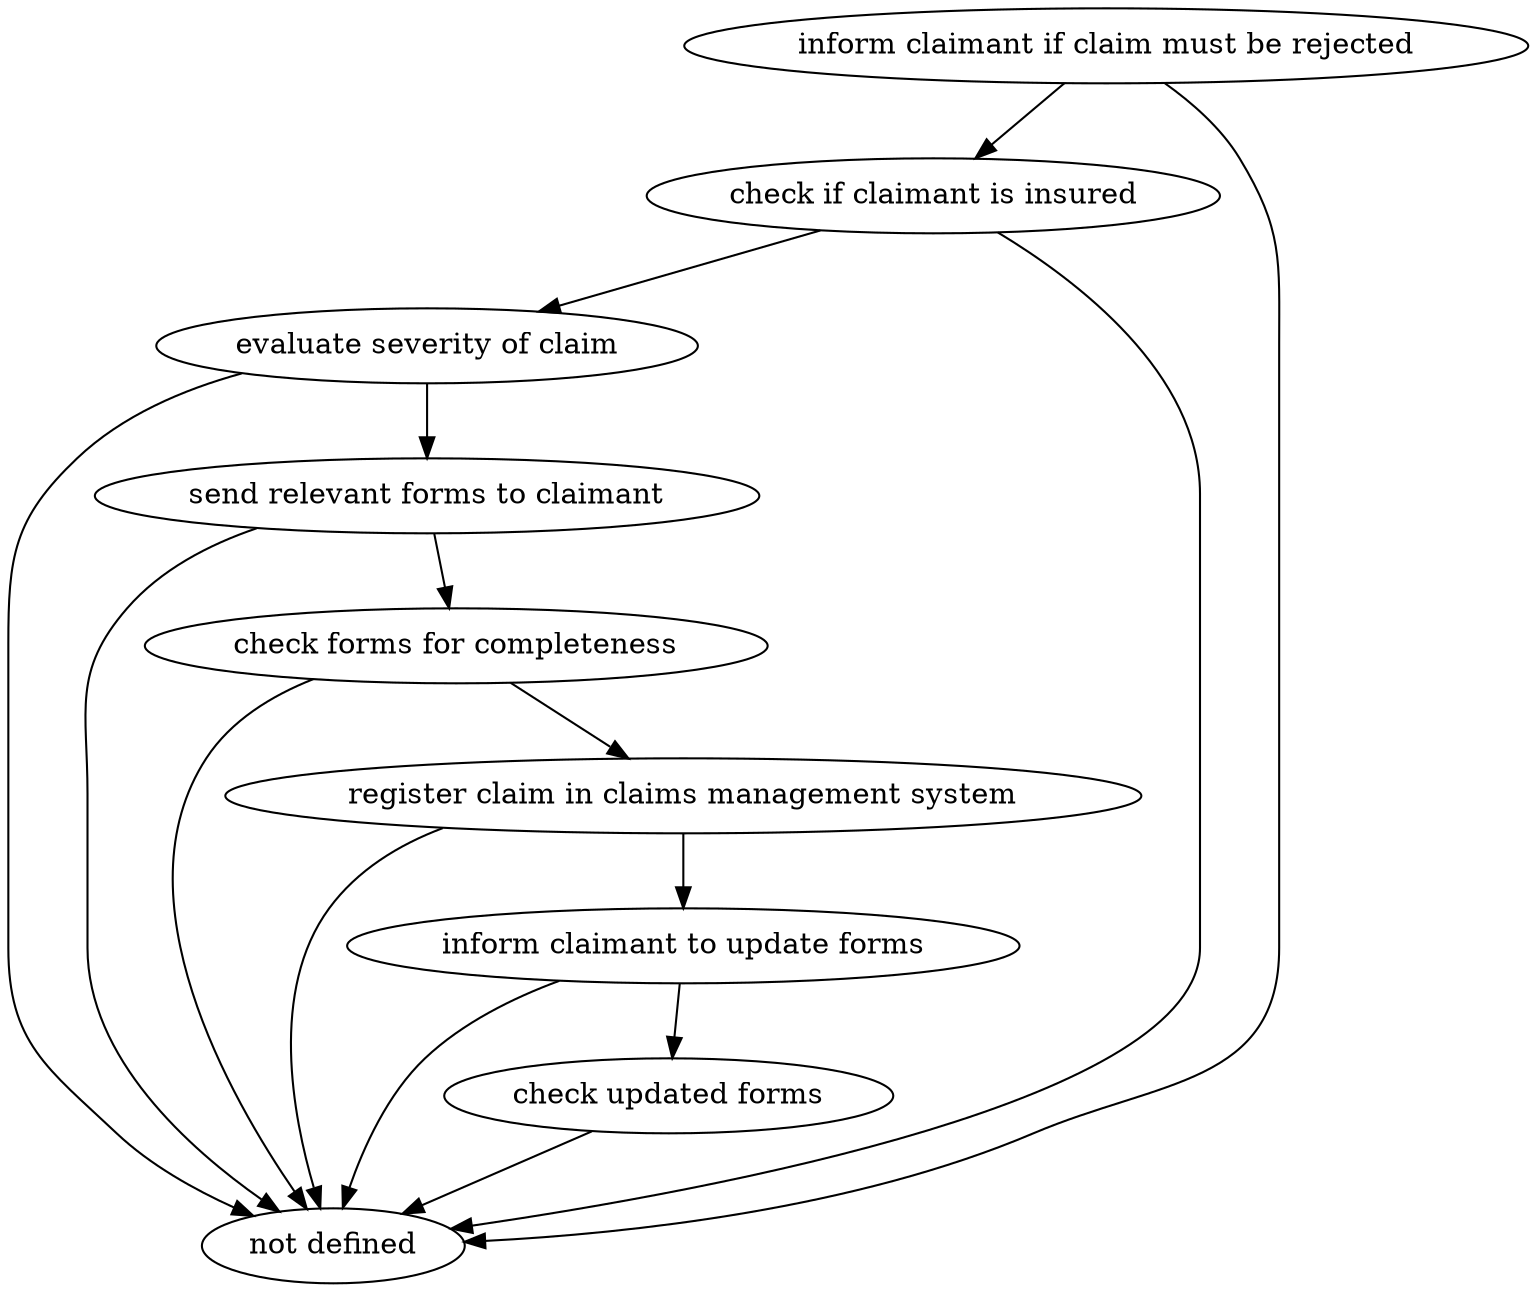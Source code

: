 strict digraph "doc-3.6" {
	graph [name="doc-3.6"];
	"check if claimant is insured"	[attrs="{'type': 'Activity', 'label': 'check if claimant is insured'}"];
	"evaluate severity of claim"	[attrs="{'type': 'Activity', 'label': 'evaluate severity of claim'}"];
	"check if claimant is insured" -> "evaluate severity of claim"	[attrs="{'type': 'flow', 'label': 'flow'}"];
	"not defined"	[attrs="{'type': 'Actor', 'label': 'not defined'}"];
	"check if claimant is insured" -> "not defined"	[attrs="{'type': 'actor performer', 'label': 'actor performer'}"];
	"inform claimant if claim must be rejected"	[attrs="{'type': 'Activity', 'label': 'inform claimant if claim must be rejected'}"];
	"inform claimant if claim must be rejected" -> "check if claimant is insured"	[attrs="{'type': 'flow', 'label': 'flow'}"];
	"inform claimant if claim must be rejected" -> "not defined"	[attrs="{'type': 'actor performer', 'label': 'actor performer'}"];
	"send relevant forms to claimant"	[attrs="{'type': 'Activity', 'label': 'send relevant forms to claimant'}"];
	"evaluate severity of claim" -> "send relevant forms to claimant"	[attrs="{'type': 'flow', 'label': 'flow'}"];
	"evaluate severity of claim" -> "not defined"	[attrs="{'type': 'actor performer', 'label': 'actor performer'}"];
	"check forms for completeness"	[attrs="{'type': 'Activity', 'label': 'check forms for completeness'}"];
	"send relevant forms to claimant" -> "check forms for completeness"	[attrs="{'type': 'flow', 'label': 'flow'}"];
	"send relevant forms to claimant" -> "not defined"	[attrs="{'type': 'actor performer', 'label': 'actor performer'}"];
	"register claim in claims management system"	[attrs="{'type': 'Activity', 'label': 'register claim in claims management system'}"];
	"check forms for completeness" -> "register claim in claims management system"	[attrs="{'type': 'flow', 'label': 'flow'}"];
	"check forms for completeness" -> "not defined"	[attrs="{'type': 'actor performer', 'label': 'actor performer'}"];
	"inform claimant to update forms"	[attrs="{'type': 'Activity', 'label': 'inform claimant to update forms'}"];
	"register claim in claims management system" -> "inform claimant to update forms"	[attrs="{'type': 'flow', 'label': 'flow'}"];
	"register claim in claims management system" -> "not defined"	[attrs="{'type': 'actor performer', 'label': 'actor performer'}"];
	"check updated forms"	[attrs="{'type': 'Activity', 'label': 'check updated forms'}"];
	"inform claimant to update forms" -> "check updated forms"	[attrs="{'type': 'flow', 'label': 'flow'}"];
	"inform claimant to update forms" -> "not defined"	[attrs="{'type': 'actor performer', 'label': 'actor performer'}"];
	"check updated forms" -> "not defined"	[attrs="{'type': 'actor performer', 'label': 'actor performer'}"];
}
